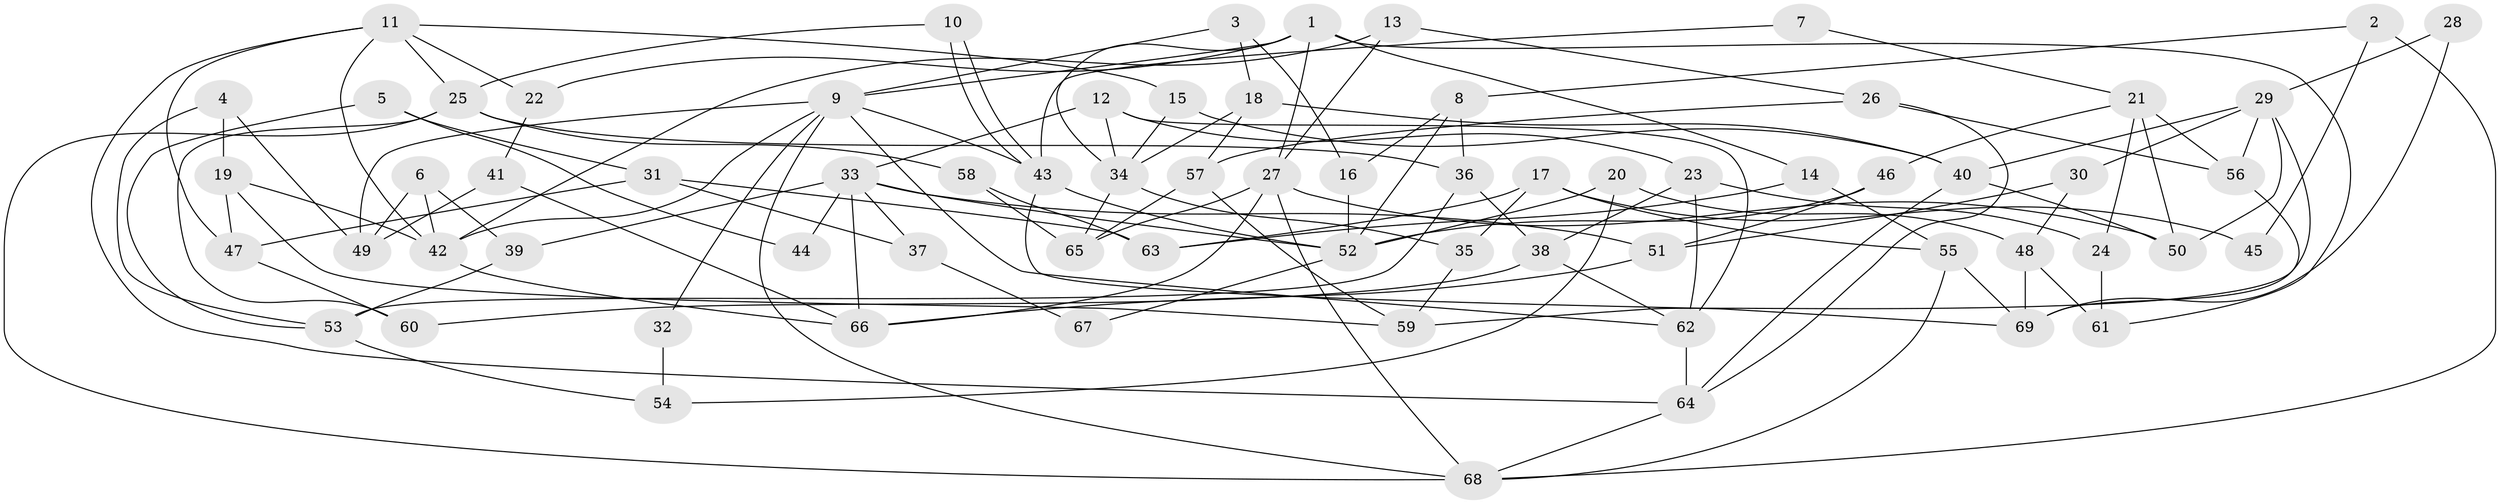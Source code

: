 // coarse degree distribution, {12: 0.020833333333333332, 3: 0.3125, 2: 0.08333333333333333, 4: 0.20833333333333334, 15: 0.020833333333333332, 8: 0.0625, 7: 0.041666666666666664, 5: 0.14583333333333334, 6: 0.08333333333333333, 9: 0.020833333333333332}
// Generated by graph-tools (version 1.1) at 2025/18/03/04/25 18:18:31]
// undirected, 69 vertices, 138 edges
graph export_dot {
graph [start="1"]
  node [color=gray90,style=filled];
  1;
  2;
  3;
  4;
  5;
  6;
  7;
  8;
  9;
  10;
  11;
  12;
  13;
  14;
  15;
  16;
  17;
  18;
  19;
  20;
  21;
  22;
  23;
  24;
  25;
  26;
  27;
  28;
  29;
  30;
  31;
  32;
  33;
  34;
  35;
  36;
  37;
  38;
  39;
  40;
  41;
  42;
  43;
  44;
  45;
  46;
  47;
  48;
  49;
  50;
  51;
  52;
  53;
  54;
  55;
  56;
  57;
  58;
  59;
  60;
  61;
  62;
  63;
  64;
  65;
  66;
  67;
  68;
  69;
  1 -- 27;
  1 -- 9;
  1 -- 14;
  1 -- 22;
  1 -- 34;
  1 -- 61;
  2 -- 68;
  2 -- 8;
  2 -- 45;
  3 -- 18;
  3 -- 9;
  3 -- 16;
  4 -- 19;
  4 -- 49;
  4 -- 53;
  5 -- 31;
  5 -- 53;
  5 -- 44;
  6 -- 42;
  6 -- 49;
  6 -- 39;
  7 -- 21;
  7 -- 43;
  8 -- 16;
  8 -- 52;
  8 -- 36;
  9 -- 43;
  9 -- 62;
  9 -- 32;
  9 -- 42;
  9 -- 49;
  9 -- 68;
  10 -- 25;
  10 -- 43;
  10 -- 43;
  11 -- 64;
  11 -- 42;
  11 -- 15;
  11 -- 22;
  11 -- 25;
  11 -- 47;
  12 -- 34;
  12 -- 62;
  12 -- 23;
  12 -- 33;
  13 -- 27;
  13 -- 42;
  13 -- 26;
  14 -- 55;
  14 -- 63;
  15 -- 34;
  15 -- 40;
  16 -- 52;
  17 -- 55;
  17 -- 35;
  17 -- 45;
  17 -- 63;
  18 -- 57;
  18 -- 34;
  18 -- 40;
  19 -- 47;
  19 -- 59;
  19 -- 42;
  20 -- 52;
  20 -- 48;
  20 -- 54;
  21 -- 56;
  21 -- 50;
  21 -- 24;
  21 -- 46;
  22 -- 41;
  23 -- 62;
  23 -- 24;
  23 -- 38;
  24 -- 61;
  25 -- 36;
  25 -- 58;
  25 -- 60;
  25 -- 68;
  26 -- 64;
  26 -- 56;
  26 -- 57;
  27 -- 66;
  27 -- 68;
  27 -- 50;
  27 -- 65;
  28 -- 29;
  28 -- 69;
  29 -- 50;
  29 -- 40;
  29 -- 30;
  29 -- 56;
  29 -- 59;
  30 -- 51;
  30 -- 48;
  31 -- 47;
  31 -- 63;
  31 -- 37;
  32 -- 54;
  33 -- 66;
  33 -- 37;
  33 -- 39;
  33 -- 44;
  33 -- 51;
  33 -- 52;
  34 -- 65;
  34 -- 35;
  35 -- 59;
  36 -- 53;
  36 -- 38;
  37 -- 67;
  38 -- 60;
  38 -- 62;
  39 -- 53;
  40 -- 50;
  40 -- 64;
  41 -- 66;
  41 -- 49;
  42 -- 66;
  43 -- 69;
  43 -- 52;
  46 -- 52;
  46 -- 51;
  47 -- 60;
  48 -- 61;
  48 -- 69;
  51 -- 66;
  52 -- 67;
  53 -- 54;
  55 -- 69;
  55 -- 68;
  56 -- 69;
  57 -- 65;
  57 -- 59;
  58 -- 63;
  58 -- 65;
  62 -- 64;
  64 -- 68;
}
